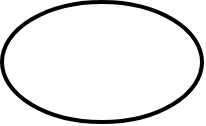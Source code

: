 <mxfile version="24.2.3" type="github">
  <diagram name="Page-1" id="74e2e168-ea6b-b213-b513-2b3c1d86103e">
    <mxGraphModel dx="1562" dy="818" grid="1" gridSize="10" guides="1" tooltips="1" connect="1" arrows="1" fold="1" page="1" pageScale="1" pageWidth="1100" pageHeight="850" background="none" math="0" shadow="0">
      <root>
        <mxCell id="0" />
        <mxCell id="1" parent="0" />
        <mxCell id="Ut8XGWlLG_5t48eEqcv5-1" value="" style="strokeWidth=2;html=1;shape=mxgraph.flowchart.start_1;whiteSpace=wrap;" vertex="1" parent="1">
          <mxGeometry x="500" y="70" width="100" height="60" as="geometry" />
        </mxCell>
      </root>
    </mxGraphModel>
  </diagram>
</mxfile>

